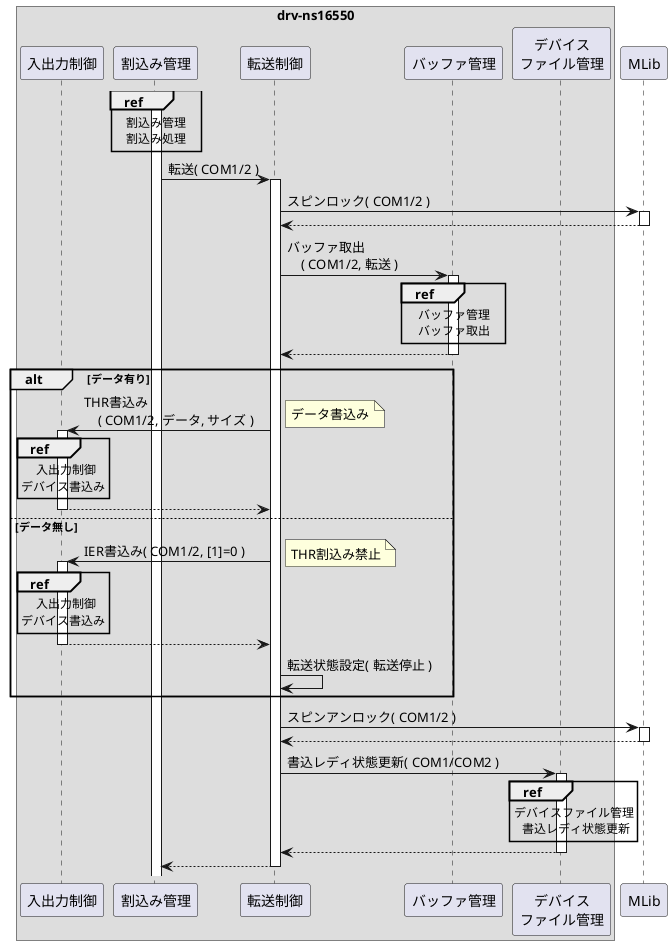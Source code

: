 @startuml

box "drv-ns16550"
    participant "入出力制御"             as ioctrl
    participant "割込み管理"             as intmng
    participant "転送制御"               as txctrl
    participant "バッファ管理"           as bufmng
    participant "デバイス\nファイル管理" as filemng
end box
participant "MLib" as mlib

activate intmng
ref over intmng
    割込み管理
    割込み処理
end ref

intmng -> txctrl: 転送( COM1/2 )
activate txctrl

txctrl -> mlib: スピンロック( COM1/2 )
activate mlib
txctrl <-- mlib:
deactivate mlib

txctrl -> bufmng: バッファ取出\n    ( COM1/2, 転送 )
activate bufmng
ref over bufmng
    バッファ管理
    バッファ取出
end ref
txctrl <-- bufmng:
deactivate bufmng

alt データ有り
    ioctrl <- txctrl: THR書込み\n    ( COM1/2, データ, サイズ )
    activate ioctrl
    note right: データ書込み
    ref over ioctrl
          入出力制御
        デバイス書込み
    end ref
    ioctrl --> txctrl:
    deactivate ioctrl

else データ無し
    ioctrl <- txctrl: IER書込み( COM1/2, [1]=0 )
    activate ioctrl
    note right: THR割込み禁止
    ref over ioctrl
          入出力制御
        デバイス書込み
    end ref
    ioctrl --> txctrl:
    deactivate ioctrl

    txctrl -> txctrl: 転送状態設定( 転送停止 )
end alt

txctrl -> mlib: スピンアンロック( COM1/2 )
activate mlib
txctrl <-- mlib:
deactivate mlib

txctrl -> filemng: 書込レディ状態更新( COM1/COM2 )
activate filemng
ref over filemng
    デバイスファイル管理
     書込レディ状態更新
end ref
txctrl <-- filemng:
deactivate filemng

intmng <-- txctrl:
deactivate txctrl

@enduml
